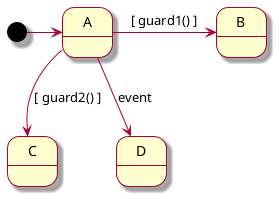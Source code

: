 @startuml
skin rose

[*] -> A
A -> B : [ guard1() ]
A --> C : [ guard2() ]
A --> D : event

'[code] virtual bool guard1() { return true; }
'[code] virtual bool guard2() { return true; }

@enduml
